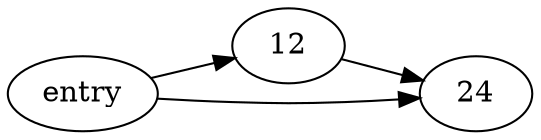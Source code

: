 digraph CFG {
    rankdir=LR;
    node0 [label="entry"];
    node1 [label="12"];
    node2 [label="24"];

    node0 -> node1;
    node0 -> node2;
    node1 -> node2;
}